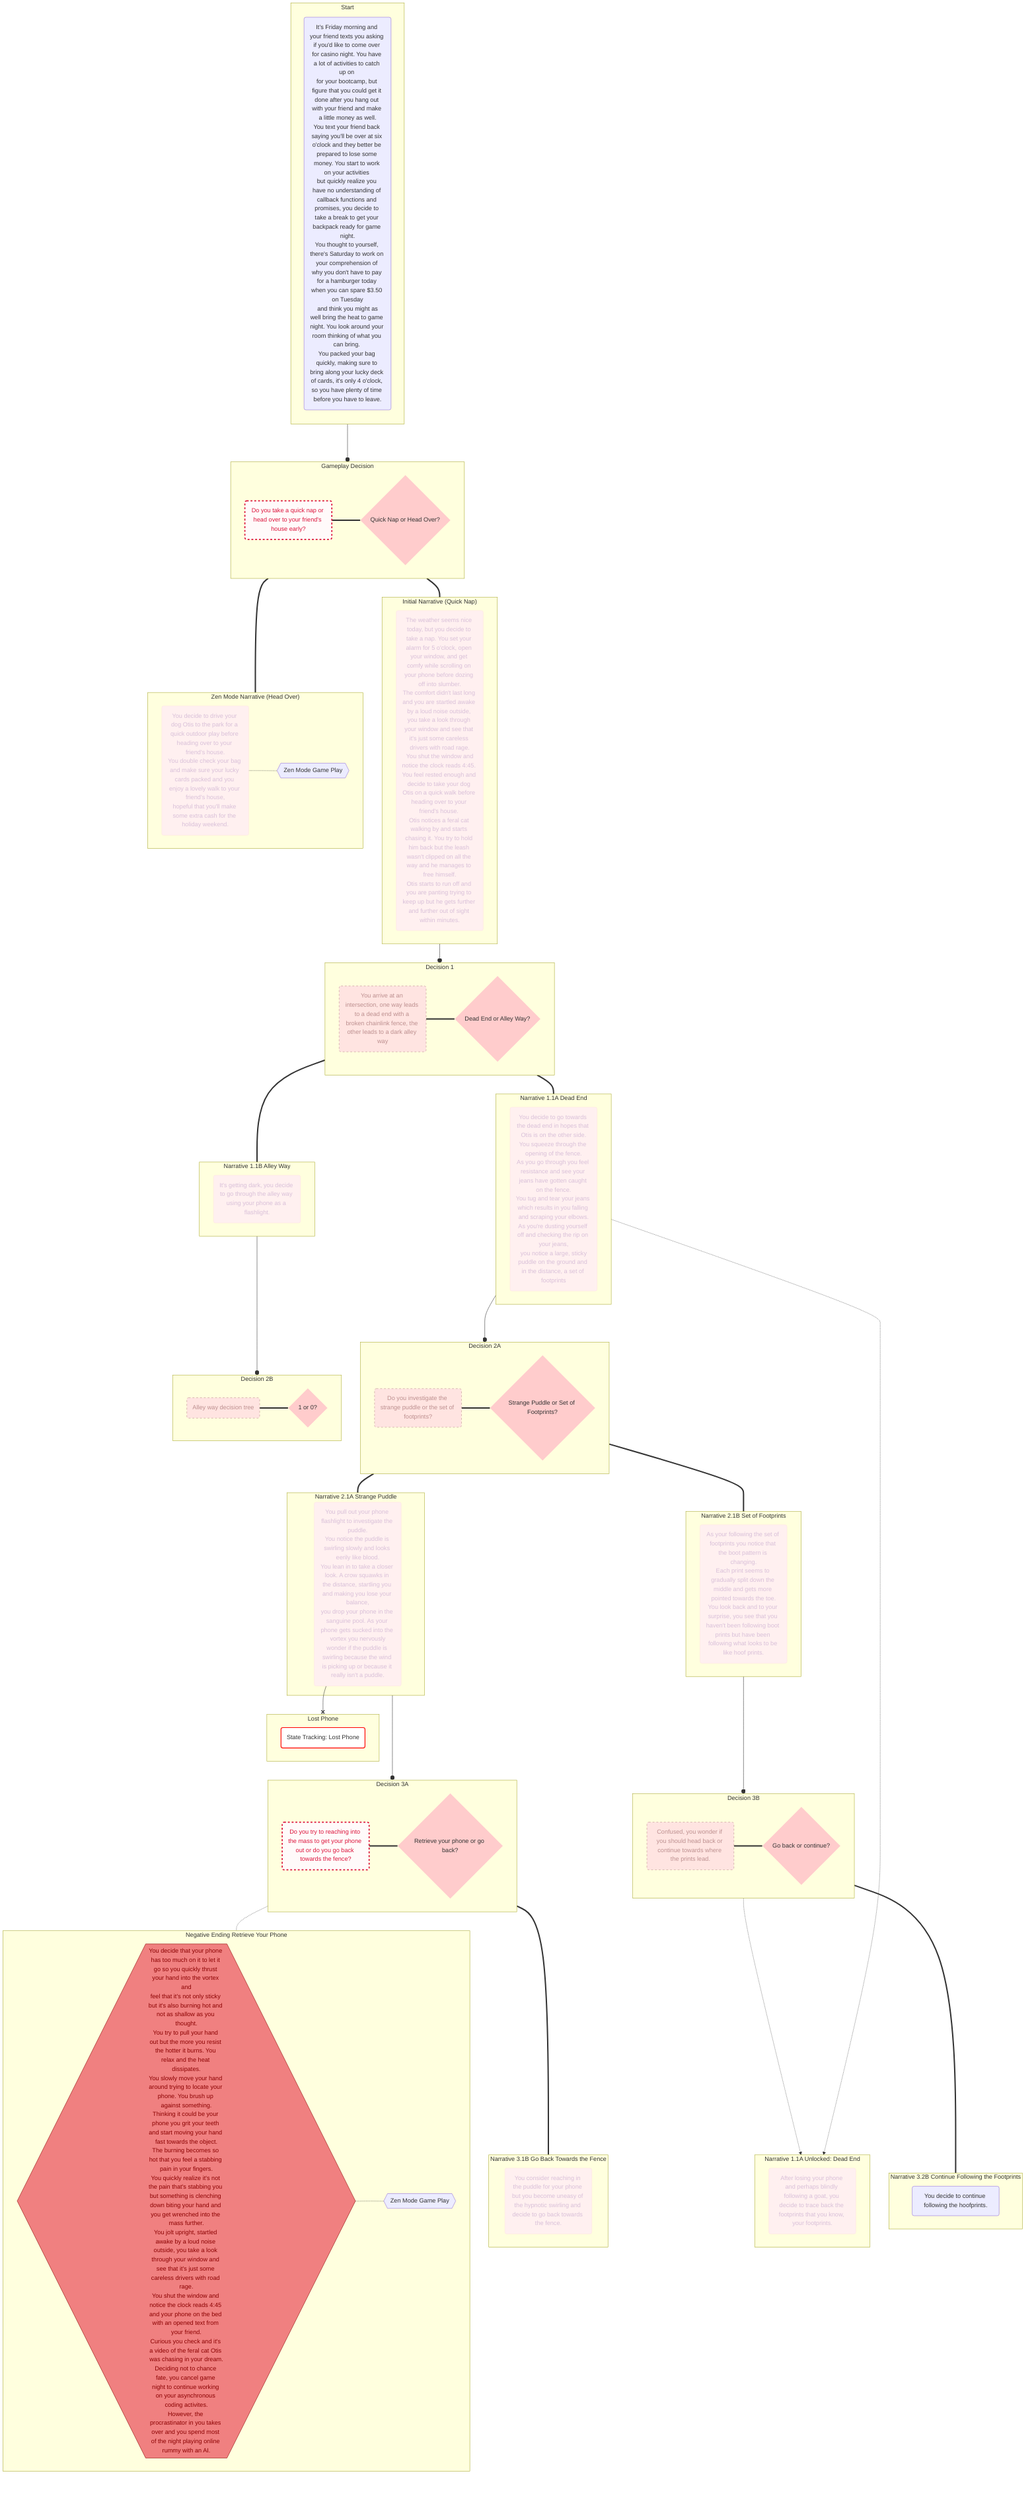 flowchart TD
%% @config(./config.json)

%% Story Beginning
subgraph Story [Start]
    direction TB
    Story1(It's Friday morning and your friend texts you asking if you'd like to come over for casino night. You have a lot of activities to catch up on <br>for your bootcamp, but figure that you could get it done after you hang out with your friend and make a little money as well.<br>You text your friend back saying you'll be over at six o'clock and they better be prepared to lose some money. You start to work on your activities <br>but quickly realize you have no understanding of callback functions and promises, you decide to take a break to get your backpack ready for game night.<br>You thought to yourself, there's Saturday to work on your comprehension of why you don't have to pay for a hamburger today when you can spare $3.50 on Tuesday<br> and think you might as well bring the heat to game night. You look around your room thinking of what you can bring. <br>You packed your bag quickly, making sure to bring along your lucky deck of cards, it's only 4 o'clock, so you have plenty of time before you have to leave.)  
end

%% Gameplay Decision (Adventure Mode or Zen Mode)
subgraph Gameplay [Gameplay Decision]
    DG(Do you take a quick nap or head over to your friend's house early?)
    === DGD{Quick Nap or Head Over?}
end

%% Quick Nap Path: Narrative (Adventure Mode Gameplay)
subgraph NarrativeA ["Initial Narrative (Quick Nap)"]
    NA(The weather seems nice today, but you decide to take a nap. You set your alarm for 5 o'clock, open your window, and get comfy while scrolling on your phone before dozing off into slumber.<br>The comfort didn't last long and you are startled awake by a loud noise outside, you take a look through your window and see that it's just some careless drivers with road rage.<br> You shut the window and notice the clock reads 4:45. You feel rested enough and decide to take your dog Otis on a quick walk before heading over to your friend's house. <br>Otis notices a feral cat walking by and starts chasing it. You try to hold him back but the leash wasn't clipped on all the way and he manages to free himself.<br>Otis starts to run off and you are panting trying to keep up but he gets further and further out of sight within minutes.)
end 

%% Head Over Early Path: Narrative (Zen Mode Gameplay)
subgraph NarrativeB ["Zen Mode Narrative (Head Over)"]
    NB(You decide to drive your dog Otis to the park for a quick outdoor play before heading over to your friend's house.<br>You double check your bag and make sure your lucky cards packed and you enjoy a lovely walk to your friend's house,<br>hopeful that you'll make some extra cash for the holiday weekend.) -.- EB{{Zen Mode Game Play}}
end

%% Decision One: Dead End or Alley Way?
subgraph Decision1 [Decision 1]
    D1(You arrive at an intersection, one way leads to a dead end with a broken chainlink fence, the other leads to a dark alley way)
    ===
    D1D{Dead End or Alley Way?}
end

	%% Dead End Path: Narrative
	subgraph N1-1A [Narrative 1.1A Dead End]
        N1.1A(You decide to go towards the dead end in hopes that Otis is on the other side.<br>You squeeze through the opening of the fence.<br>As you go through you feel resistance and see your jeans have gotten caught on the fence.<br>You tug and tear your jeans which results in you falling and scraping your elbows.<br>As you're dusting yourself off and checking the rip on your jeans,<br> you notice a large, sticky puddle on the ground and in the distance, a set of footprints)
	end 
	
	%% Dead End Path: Decision Two A: Strange Puddle or Set of Footprints?
	subgraph Decision2A [Decision 2A]
		D2A(Do you investigate the strange puddle or the set of footprints?)
		=== D2AD{Strange Puddle or Set of Footprints?}
	end
	
		%% Strange Puddle Path: Narrative
		subgraph N2-1A [Narrative 2.1A Strange Puddle]
		    N2.1A(You pull out your phone flashlight to investigate the puddle.<br>You notice the puddle is swirling slowly and looks eerily like blood.<br>You lean in to take a closer look. A crow squawks in the distance, startling you and making you lose your balance,<br>you drop your phone in the sanguine pool. As your phone gets sucked into the vortex you nervously<br>wonder if the puddle is swirling because the wind is picking up or because it really isn't a puddle.)
		end

            %% Strange Puddle Path: Decision
            subgraph Decision3A [Decision 3A]
                D3.1A(Do you try to reaching into the mass to get your phone out or do you go back towards the fence?)
                === D3.1AD{Retrieve your phone or go back?}
            end

            %% State Tracking: Lost Phone
            subgraph State1 [Lost Phone]
                S1(State Tracking: Lost Phone)
            end

            %% Retrieve Phone Path: Ending (Negative)
            subgraph E3-1A [Negative Ending Retrieve Your Phone]
                E3.1A{{You decide that your phone has too much on it to let it go so you quickly thrust your hand into the vortex and<br>feel that it's not only sticky but it's also burning hot and not as shallow as you thought.<br>You try to pull your hand out but the more you resist the hotter it burns. You relax and the heat dissipates.<br>You slowly move your hand around trying to locate your phone. You brush up against something.<br>Thinking it could be your phone you grit your teeth and start moving your hand fast towards the object.<br>The burning becomes so hot that you feel a stabbing pain in your fingers.<br>You quickly realize it's not the pain that's stabbing you but something is clenching down biting your hand and you get wrenched into the mass further.<br>You jolt upright, startled awake by a loud noise outside, you take a look through your window and see that it's just some careless drivers with road rage.<br>You shut the window and notice the clock reads 4:45 and your phone on the bed with an opened text from your friend.<br>Curious you check and it's a video of the feral cat Otis was chasing in your dream.<br>Deciding not to chance fate, you cancel game night to continue working on your asynchronous coding activites.<br>However, the procrastinator in you takes over and you spend most of the night playing online rummy with an AI.}} -.- E3.1AB{{Zen Mode Game Play}}
            end

            %% Go Back Towards Fence Path: Narrative
            subgraph N3-1B [Narrative 3.1B Go Back Towards the Fence]
                N3.1B(You consider reaching in the puddle for your phone but you become uneasy of the hypnotic swirling and decide to go back towards the fence.)
            end

                %% Decide to go back through the fence or follow the footprints

                    %% Fence Narrative
                    
                    %% Decide to go to the alley or go home

                        %% Alley Path -> Darkness unlocked, just keep walking

                        %% Go home narrative -> can't because Otis is still lost

                %% Follow Footprints Path
		
        %% Set of Footprints Path: Narrative
        subgraph N2-1B [Narrative 2.1B Set of Footprints]
            N2.1B(As your following the set of footprints you notice that the boot pattern is changing.<br>Each print seems to gradually split down the middle and gets more pointed towards the toe.<br>You look back and to your surprise, you see that you haven't been following boot prints but have been following what looks to be like hoof prints.)
        end
		
            %% Set of Footprints Path: Decision
            subgraph Decision3B [Decision 3B]
                D3.1B(Confused, you wonder if you should head back or continue towards where the prints lead.)
                === D3.1BD{Go back or continue?}
            end

                %% Unlocked Dead End Path: Narrative
                subgraph N1-1Ai [Narrative 1.1A Unlocked: Dead End]
                    N1.1Ai(After losing your phone and perhaps blindly following a goat, you decide to trace back the footprints that you know, your footprints.)
                end

                    %% Decide to go back through the fence or try retrieving the phone

                        %% Fence Narrative
                    
                        %% Decide to go to the alley or go home

                            %% Alley Path -> Darkness unlocked, just keep walking

                            %% Go home narrative -> can't because Otis is still lost

                        %% Retrieve Phone Path

                %% Continue Footprints Path: Narrative
                subgraph N3-2B [Narrative 3.2B Continue Following the Footprints]
                    N3.2B(You decide to continue following the hoofprints.)
                end

	%% Alley Way Path: Narrative, Devil
	subgraph N1-1B [Narrative 1.1B Alley Way]
        N1.1B(It's getting dark, you decide to go through the alley way using your phone as a flashlight.)
	end 
	
	%% Alley Way Path: Decision Two B: Play in a Card Game or Lay Down and Die 
	subgraph Decision2B [Decision 2B]
        D2B(Alley way decision tree)
        === D2BD{1 or 0?}
	end

        %% Play in a Card Game Path: Narrative
        %% Enter Special Card Game Mode (Terrible Odds, One chance to defeat, if win -> get Otis, else -> Negative Ending -> lay down and die

        %% Lay Down and Die Path: Narrative
        %% Negative Ending
        %% Enter Special Card Game Mode (Terrible Odds, Dialog Changes Each Round, if certain amount of plays -> get sent back home with Otis and cat)

            %% After Certain Amount of Plays Narrative
            %% Positive Ending
            %% Zen Mode


%% Path: Narrative
    Story ---o Gameplay === NarrativeA --o Decision1
    Gameplay === NarrativeB
    Decision1 === N1-1A ---o Decision2A
    Decision1 === N1-1B ---o Decision2B

    Decision2A === N2-1A ---o Decision3A -.- E3-1A
    Decision3A === N3-1B
    Decision2A === N2-1B ---o Decision3B -.-> N1-1Ai
    N1-1A -.-> N1-1Ai
    Decision3B === N3-2B

%% State Tracking
    N2.1A --x State1

%% Styles
    classDef narrative fill: #fff0f0, color: thistle, stroke: mistyrose, stroke-width: 1px

    classDef decisionCrit fill: snow, color: crimson, stroke: crimson, stroke-width: 3px, stroke-dasharray:  5 5

    classDef decision fill: mistyrose, color: rosybrown, stroke: rosybrown, stroke-width: 1px, stroke-dasharray:  5 5

    classDef endNeg fill: lightcoral, color: darkred, stroke: darkred, stroke-width: 1px

    classDef endPos fill: lightgreen, color: darkgreen, stroke: green, stroke-width: 1px

    classDef decPoint fill: #ffcccc, stroke-width: 0px

    classDef stateTrack fill: white, stroke: red, stroke-width: 2px

%% Apply Styles
    class NA,NB,NC,N1.1A,N1.1B,N2.1A,N2.1B,N3.1B,N1.1Ai narrative;

    class DG,DA,D3.1A decisionCrit;

    class D1,D2A,D2B,D3.1B decision;

    class DGD,D1D,D2AD,D2BD,D3.1AD,D3.1BD decPoint;

    class E3B,E3.1A endNeg;

    class E2B,E3A endPos;

    class S1 stateTrack;
